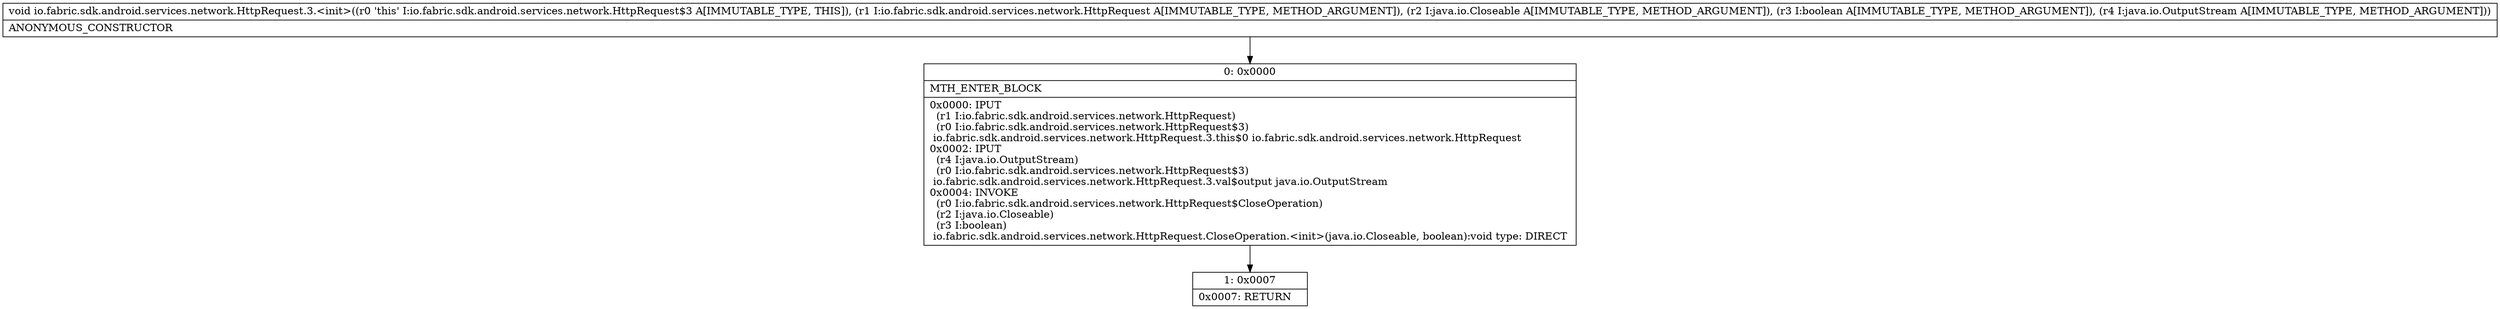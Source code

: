 digraph "CFG forio.fabric.sdk.android.services.network.HttpRequest.3.\<init\>(Lio\/fabric\/sdk\/android\/services\/network\/HttpRequest;Ljava\/io\/Closeable;ZLjava\/io\/OutputStream;)V" {
Node_0 [shape=record,label="{0\:\ 0x0000|MTH_ENTER_BLOCK\l|0x0000: IPUT  \l  (r1 I:io.fabric.sdk.android.services.network.HttpRequest)\l  (r0 I:io.fabric.sdk.android.services.network.HttpRequest$3)\l io.fabric.sdk.android.services.network.HttpRequest.3.this$0 io.fabric.sdk.android.services.network.HttpRequest \l0x0002: IPUT  \l  (r4 I:java.io.OutputStream)\l  (r0 I:io.fabric.sdk.android.services.network.HttpRequest$3)\l io.fabric.sdk.android.services.network.HttpRequest.3.val$output java.io.OutputStream \l0x0004: INVOKE  \l  (r0 I:io.fabric.sdk.android.services.network.HttpRequest$CloseOperation)\l  (r2 I:java.io.Closeable)\l  (r3 I:boolean)\l io.fabric.sdk.android.services.network.HttpRequest.CloseOperation.\<init\>(java.io.Closeable, boolean):void type: DIRECT \l}"];
Node_1 [shape=record,label="{1\:\ 0x0007|0x0007: RETURN   \l}"];
MethodNode[shape=record,label="{void io.fabric.sdk.android.services.network.HttpRequest.3.\<init\>((r0 'this' I:io.fabric.sdk.android.services.network.HttpRequest$3 A[IMMUTABLE_TYPE, THIS]), (r1 I:io.fabric.sdk.android.services.network.HttpRequest A[IMMUTABLE_TYPE, METHOD_ARGUMENT]), (r2 I:java.io.Closeable A[IMMUTABLE_TYPE, METHOD_ARGUMENT]), (r3 I:boolean A[IMMUTABLE_TYPE, METHOD_ARGUMENT]), (r4 I:java.io.OutputStream A[IMMUTABLE_TYPE, METHOD_ARGUMENT]))  | ANONYMOUS_CONSTRUCTOR\l}"];
MethodNode -> Node_0;
Node_0 -> Node_1;
}


